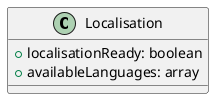 @startuml
class Localisation {
  + localisationReady: boolean
  + availableLanguages: array
}
@enduml
